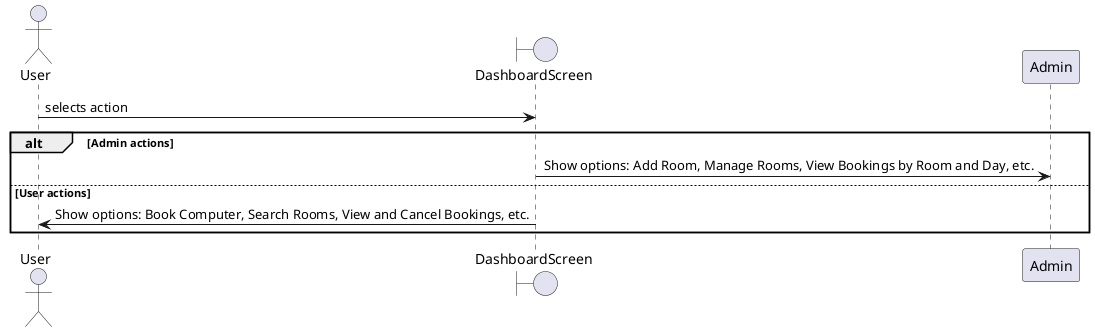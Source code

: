@startuml
actor User
boundary DashboardScreen

User -> DashboardScreen: selects action
alt Admin actions
    DashboardScreen -> Admin: Show options: Add Room, Manage Rooms, View Bookings by Room and Day, etc.
else User actions
    DashboardScreen -> User: Show options: Book Computer, Search Rooms, View and Cancel Bookings, etc.
end
@enduml
